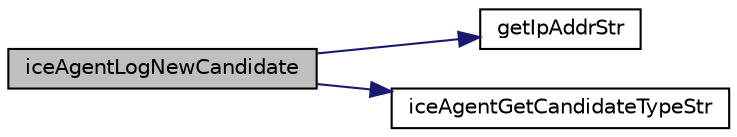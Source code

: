 digraph "iceAgentLogNewCandidate"
{
 // LATEX_PDF_SIZE
  edge [fontname="Helvetica",fontsize="10",labelfontname="Helvetica",labelfontsize="10"];
  node [fontname="Helvetica",fontsize="10",shape=record];
  rankdir="LR";
  Node1 [label="iceAgentLogNewCandidate",height=0.2,width=0.4,color="black", fillcolor="grey75", style="filled", fontcolor="black",tooltip=" "];
  Node1 -> Node2 [color="midnightblue",fontsize="10",style="solid",fontname="Helvetica"];
  Node2 [label="getIpAddrStr",height=0.2,width=0.4,color="black", fillcolor="white", style="filled",URL="$Network_8c.html#afaa547109e09c5a34437553b7258e818",tooltip=" "];
  Node1 -> Node3 [color="midnightblue",fontsize="10",style="solid",fontname="Helvetica"];
  Node3 [label="iceAgentGetCandidateTypeStr",height=0.2,width=0.4,color="black", fillcolor="white", style="filled",URL="$IceAgent_8c.html#a58c93902e850d579024bde109e85ab8b",tooltip=" "];
}
